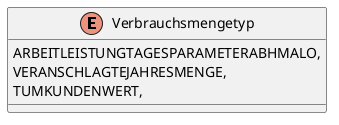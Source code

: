 @startuml
enum Verbrauchsmengetyp {
    ARBEITLEISTUNGTAGESPARAMETERABHMALO,
    VERANSCHLAGTEJAHRESMENGE,
    TUMKUNDENWERT,
}
@enduml

